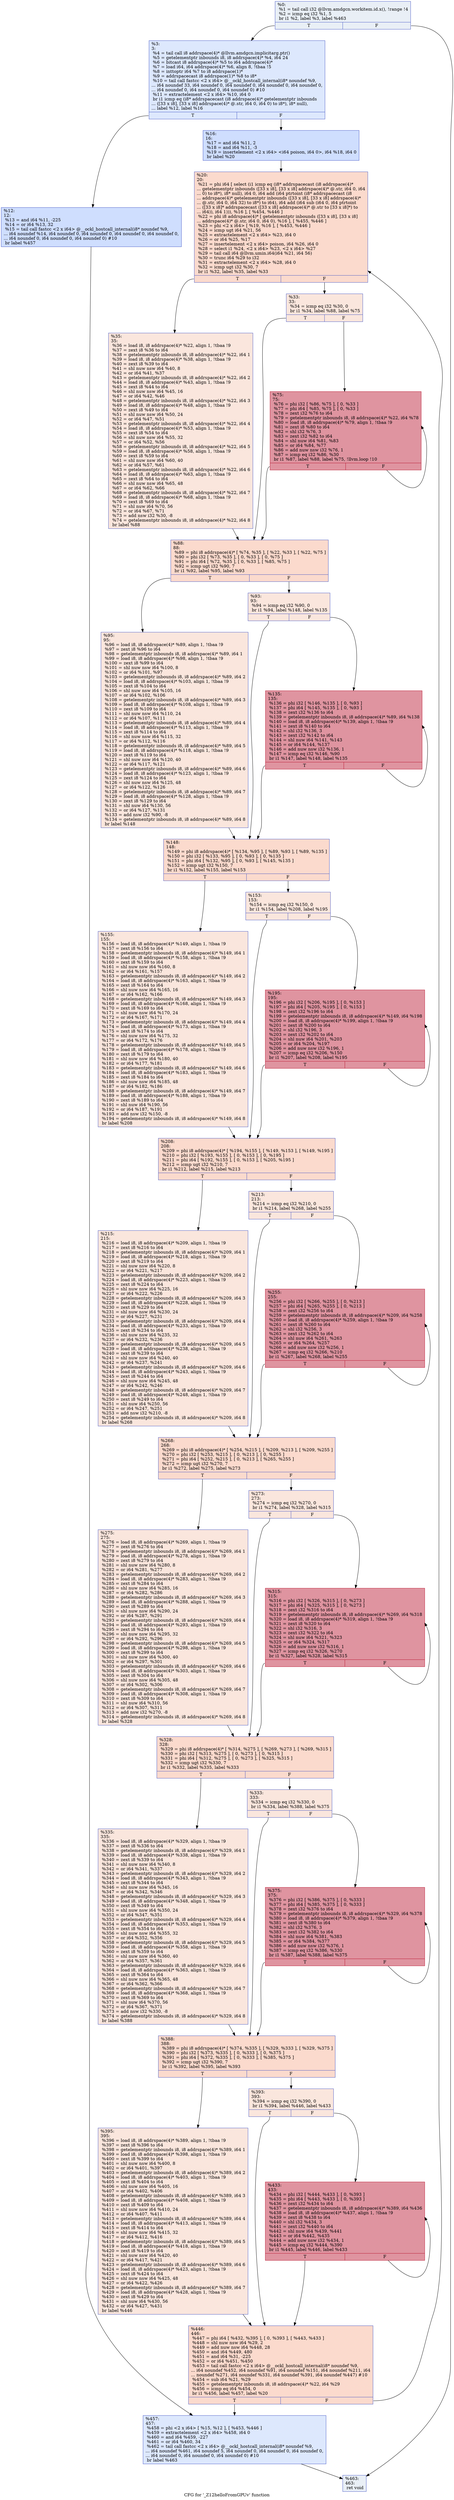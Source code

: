 digraph "CFG for '_Z12helloFromGPUv' function" {
	label="CFG for '_Z12helloFromGPUv' function";

	Node0x494f080 [shape=record,color="#3d50c3ff", style=filled, fillcolor="#cedaeb70",label="{%0:\l  %1 = tail call i32 @llvm.amdgcn.workitem.id.x(), !range !4\l  %2 = icmp eq i32 %1, 5\l  br i1 %2, label %3, label %463\l|{<s0>T|<s1>F}}"];
	Node0x494f080:s0 -> Node0x4950510;
	Node0x494f080:s1 -> Node0x49505a0;
	Node0x4950510 [shape=record,color="#3d50c3ff", style=filled, fillcolor="#b2ccfb70",label="{%3:\l3:                                                \l  %4 = tail call i8 addrspace(4)* @llvm.amdgcn.implicitarg.ptr()\l  %5 = getelementptr inbounds i8, i8 addrspace(4)* %4, i64 24\l  %6 = bitcast i8 addrspace(4)* %5 to i64 addrspace(4)*\l  %7 = load i64, i64 addrspace(4)* %6, align 8, !tbaa !5\l  %8 = inttoptr i64 %7 to i8 addrspace(1)*\l  %9 = addrspacecast i8 addrspace(1)* %8 to i8*\l  %10 = tail call fastcc \<2 x i64\> @__ockl_hostcall_internal(i8* noundef %9,\l... i64 noundef 33, i64 noundef 0, i64 noundef 0, i64 noundef 0, i64 noundef 0,\l... i64 noundef 0, i64 noundef 0, i64 noundef 0) #10\l  %11 = extractelement \<2 x i64\> %10, i64 0\l  br i1 icmp eq (i8* addrspacecast (i8 addrspace(4)* getelementptr inbounds\l... ([33 x i8], [33 x i8] addrspace(4)* @.str, i64 0, i64 0) to i8*), i8* null),\l... label %12, label %16\l|{<s0>T|<s1>F}}"];
	Node0x4950510:s0 -> Node0x4951540;
	Node0x4950510:s1 -> Node0x4951f50;
	Node0x4951540 [shape=record,color="#3d50c3ff", style=filled, fillcolor="#93b5fe70",label="{%12:\l12:                                               \l  %13 = and i64 %11, -225\l  %14 = or i64 %13, 32\l  %15 = tail call fastcc \<2 x i64\> @__ockl_hostcall_internal(i8* noundef %9,\l... i64 noundef %14, i64 noundef 0, i64 noundef 0, i64 noundef 0, i64 noundef 0,\l... i64 noundef 0, i64 noundef 0, i64 noundef 0) #10\l  br label %457\l}"];
	Node0x4951540 -> Node0x4952230;
	Node0x4951f50 [shape=record,color="#3d50c3ff", style=filled, fillcolor="#93b5fe70",label="{%16:\l16:                                               \l  %17 = and i64 %11, 2\l  %18 = and i64 %11, -3\l  %19 = insertelement \<2 x i64\> \<i64 poison, i64 0\>, i64 %18, i64 0\l  br label %20\l}"];
	Node0x4951f50 -> Node0x4952e50;
	Node0x4952e50 [shape=record,color="#3d50c3ff", style=filled, fillcolor="#f7ac8e70",label="{%20:\l20:                                               \l  %21 = phi i64 [ select (i1 icmp eq (i8* addrspacecast (i8 addrspace(4)*\l... getelementptr inbounds ([33 x i8], [33 x i8] addrspace(4)* @.str, i64 0, i64\l... 0) to i8*), i8* null), i64 0, i64 add (i64 ptrtoint (i8* addrspacecast (i8\l... addrspace(4)* getelementptr inbounds ([33 x i8], [33 x i8] addrspace(4)*\l... @.str, i64 0, i64 32) to i8*) to i64), i64 add (i64 sub (i64 0, i64 ptrtoint\l... ([33 x i8]* addrspacecast ([33 x i8] addrspace(4)* @.str to [33 x i8]*) to\l... i64)), i64 1))), %16 ], [ %454, %446 ]\l  %22 = phi i8 addrspace(4)* [ getelementptr inbounds ([33 x i8], [33 x i8]\l... addrspace(4)* @.str, i64 0, i64 0), %16 ], [ %455, %446 ]\l  %23 = phi \<2 x i64\> [ %19, %16 ], [ %453, %446 ]\l  %24 = icmp ugt i64 %21, 56\l  %25 = extractelement \<2 x i64\> %23, i64 0\l  %26 = or i64 %25, %17\l  %27 = insertelement \<2 x i64\> poison, i64 %26, i64 0\l  %28 = select i1 %24, \<2 x i64\> %23, \<2 x i64\> %27\l  %29 = tail call i64 @llvm.umin.i64(i64 %21, i64 56)\l  %30 = trunc i64 %29 to i32\l  %31 = extractelement \<2 x i64\> %28, i64 0\l  %32 = icmp ugt i32 %30, 7\l  br i1 %32, label %35, label %33\l|{<s0>T|<s1>F}}"];
	Node0x4952e50:s0 -> Node0x4952580;
	Node0x4952e50:s1 -> Node0x4952610;
	Node0x4952610 [shape=record,color="#3d50c3ff", style=filled, fillcolor="#f3c7b170",label="{%33:\l33:                                               \l  %34 = icmp eq i32 %30, 0\l  br i1 %34, label %88, label %75\l|{<s0>T|<s1>F}}"];
	Node0x4952610:s0 -> Node0x4954120;
	Node0x4952610:s1 -> Node0x4954170;
	Node0x4952580 [shape=record,color="#3d50c3ff", style=filled, fillcolor="#f3c7b170",label="{%35:\l35:                                               \l  %36 = load i8, i8 addrspace(4)* %22, align 1, !tbaa !9\l  %37 = zext i8 %36 to i64\l  %38 = getelementptr inbounds i8, i8 addrspace(4)* %22, i64 1\l  %39 = load i8, i8 addrspace(4)* %38, align 1, !tbaa !9\l  %40 = zext i8 %39 to i64\l  %41 = shl nuw nsw i64 %40, 8\l  %42 = or i64 %41, %37\l  %43 = getelementptr inbounds i8, i8 addrspace(4)* %22, i64 2\l  %44 = load i8, i8 addrspace(4)* %43, align 1, !tbaa !9\l  %45 = zext i8 %44 to i64\l  %46 = shl nuw nsw i64 %45, 16\l  %47 = or i64 %42, %46\l  %48 = getelementptr inbounds i8, i8 addrspace(4)* %22, i64 3\l  %49 = load i8, i8 addrspace(4)* %48, align 1, !tbaa !9\l  %50 = zext i8 %49 to i64\l  %51 = shl nuw nsw i64 %50, 24\l  %52 = or i64 %47, %51\l  %53 = getelementptr inbounds i8, i8 addrspace(4)* %22, i64 4\l  %54 = load i8, i8 addrspace(4)* %53, align 1, !tbaa !9\l  %55 = zext i8 %54 to i64\l  %56 = shl nuw nsw i64 %55, 32\l  %57 = or i64 %52, %56\l  %58 = getelementptr inbounds i8, i8 addrspace(4)* %22, i64 5\l  %59 = load i8, i8 addrspace(4)* %58, align 1, !tbaa !9\l  %60 = zext i8 %59 to i64\l  %61 = shl nuw nsw i64 %60, 40\l  %62 = or i64 %57, %61\l  %63 = getelementptr inbounds i8, i8 addrspace(4)* %22, i64 6\l  %64 = load i8, i8 addrspace(4)* %63, align 1, !tbaa !9\l  %65 = zext i8 %64 to i64\l  %66 = shl nuw nsw i64 %65, 48\l  %67 = or i64 %62, %66\l  %68 = getelementptr inbounds i8, i8 addrspace(4)* %22, i64 7\l  %69 = load i8, i8 addrspace(4)* %68, align 1, !tbaa !9\l  %70 = zext i8 %69 to i64\l  %71 = shl nuw i64 %70, 56\l  %72 = or i64 %67, %71\l  %73 = add nsw i32 %30, -8\l  %74 = getelementptr inbounds i8, i8 addrspace(4)* %22, i64 8\l  br label %88\l}"];
	Node0x4952580 -> Node0x4954120;
	Node0x4954170 [shape=record,color="#b70d28ff", style=filled, fillcolor="#b70d2870",label="{%75:\l75:                                               \l  %76 = phi i32 [ %86, %75 ], [ 0, %33 ]\l  %77 = phi i64 [ %85, %75 ], [ 0, %33 ]\l  %78 = zext i32 %76 to i64\l  %79 = getelementptr inbounds i8, i8 addrspace(4)* %22, i64 %78\l  %80 = load i8, i8 addrspace(4)* %79, align 1, !tbaa !9\l  %81 = zext i8 %80 to i64\l  %82 = shl i32 %76, 3\l  %83 = zext i32 %82 to i64\l  %84 = shl nuw i64 %81, %83\l  %85 = or i64 %84, %77\l  %86 = add nuw nsw i32 %76, 1\l  %87 = icmp eq i32 %86, %30\l  br i1 %87, label %88, label %75, !llvm.loop !10\l|{<s0>T|<s1>F}}"];
	Node0x4954170:s0 -> Node0x4954120;
	Node0x4954170:s1 -> Node0x4954170;
	Node0x4954120 [shape=record,color="#3d50c3ff", style=filled, fillcolor="#f7ac8e70",label="{%88:\l88:                                               \l  %89 = phi i8 addrspace(4)* [ %74, %35 ], [ %22, %33 ], [ %22, %75 ]\l  %90 = phi i32 [ %73, %35 ], [ 0, %33 ], [ 0, %75 ]\l  %91 = phi i64 [ %72, %35 ], [ 0, %33 ], [ %85, %75 ]\l  %92 = icmp ugt i32 %90, 7\l  br i1 %92, label %95, label %93\l|{<s0>T|<s1>F}}"];
	Node0x4954120:s0 -> Node0x4956e70;
	Node0x4954120:s1 -> Node0x4956ec0;
	Node0x4956ec0 [shape=record,color="#3d50c3ff", style=filled, fillcolor="#f3c7b170",label="{%93:\l93:                                               \l  %94 = icmp eq i32 %90, 0\l  br i1 %94, label %148, label %135\l|{<s0>T|<s1>F}}"];
	Node0x4956ec0:s0 -> Node0x4957090;
	Node0x4956ec0:s1 -> Node0x49570e0;
	Node0x4956e70 [shape=record,color="#3d50c3ff", style=filled, fillcolor="#f3c7b170",label="{%95:\l95:                                               \l  %96 = load i8, i8 addrspace(4)* %89, align 1, !tbaa !9\l  %97 = zext i8 %96 to i64\l  %98 = getelementptr inbounds i8, i8 addrspace(4)* %89, i64 1\l  %99 = load i8, i8 addrspace(4)* %98, align 1, !tbaa !9\l  %100 = zext i8 %99 to i64\l  %101 = shl nuw nsw i64 %100, 8\l  %102 = or i64 %101, %97\l  %103 = getelementptr inbounds i8, i8 addrspace(4)* %89, i64 2\l  %104 = load i8, i8 addrspace(4)* %103, align 1, !tbaa !9\l  %105 = zext i8 %104 to i64\l  %106 = shl nuw nsw i64 %105, 16\l  %107 = or i64 %102, %106\l  %108 = getelementptr inbounds i8, i8 addrspace(4)* %89, i64 3\l  %109 = load i8, i8 addrspace(4)* %108, align 1, !tbaa !9\l  %110 = zext i8 %109 to i64\l  %111 = shl nuw nsw i64 %110, 24\l  %112 = or i64 %107, %111\l  %113 = getelementptr inbounds i8, i8 addrspace(4)* %89, i64 4\l  %114 = load i8, i8 addrspace(4)* %113, align 1, !tbaa !9\l  %115 = zext i8 %114 to i64\l  %116 = shl nuw nsw i64 %115, 32\l  %117 = or i64 %112, %116\l  %118 = getelementptr inbounds i8, i8 addrspace(4)* %89, i64 5\l  %119 = load i8, i8 addrspace(4)* %118, align 1, !tbaa !9\l  %120 = zext i8 %119 to i64\l  %121 = shl nuw nsw i64 %120, 40\l  %122 = or i64 %117, %121\l  %123 = getelementptr inbounds i8, i8 addrspace(4)* %89, i64 6\l  %124 = load i8, i8 addrspace(4)* %123, align 1, !tbaa !9\l  %125 = zext i8 %124 to i64\l  %126 = shl nuw nsw i64 %125, 48\l  %127 = or i64 %122, %126\l  %128 = getelementptr inbounds i8, i8 addrspace(4)* %89, i64 7\l  %129 = load i8, i8 addrspace(4)* %128, align 1, !tbaa !9\l  %130 = zext i8 %129 to i64\l  %131 = shl nuw i64 %130, 56\l  %132 = or i64 %127, %131\l  %133 = add nsw i32 %90, -8\l  %134 = getelementptr inbounds i8, i8 addrspace(4)* %89, i64 8\l  br label %148\l}"];
	Node0x4956e70 -> Node0x4957090;
	Node0x49570e0 [shape=record,color="#b70d28ff", style=filled, fillcolor="#b70d2870",label="{%135:\l135:                                              \l  %136 = phi i32 [ %146, %135 ], [ 0, %93 ]\l  %137 = phi i64 [ %145, %135 ], [ 0, %93 ]\l  %138 = zext i32 %136 to i64\l  %139 = getelementptr inbounds i8, i8 addrspace(4)* %89, i64 %138\l  %140 = load i8, i8 addrspace(4)* %139, align 1, !tbaa !9\l  %141 = zext i8 %140 to i64\l  %142 = shl i32 %136, 3\l  %143 = zext i32 %142 to i64\l  %144 = shl nuw i64 %141, %143\l  %145 = or i64 %144, %137\l  %146 = add nuw nsw i32 %136, 1\l  %147 = icmp eq i32 %146, %90\l  br i1 %147, label %148, label %135\l|{<s0>T|<s1>F}}"];
	Node0x49570e0:s0 -> Node0x4957090;
	Node0x49570e0:s1 -> Node0x49570e0;
	Node0x4957090 [shape=record,color="#3d50c3ff", style=filled, fillcolor="#f7ac8e70",label="{%148:\l148:                                              \l  %149 = phi i8 addrspace(4)* [ %134, %95 ], [ %89, %93 ], [ %89, %135 ]\l  %150 = phi i32 [ %133, %95 ], [ 0, %93 ], [ 0, %135 ]\l  %151 = phi i64 [ %132, %95 ], [ 0, %93 ], [ %145, %135 ]\l  %152 = icmp ugt i32 %150, 7\l  br i1 %152, label %155, label %153\l|{<s0>T|<s1>F}}"];
	Node0x4957090:s0 -> Node0x49595a0;
	Node0x4957090:s1 -> Node0x49595f0;
	Node0x49595f0 [shape=record,color="#3d50c3ff", style=filled, fillcolor="#f3c7b170",label="{%153:\l153:                                              \l  %154 = icmp eq i32 %150, 0\l  br i1 %154, label %208, label %195\l|{<s0>T|<s1>F}}"];
	Node0x49595f0:s0 -> Node0x4959780;
	Node0x49595f0:s1 -> Node0x49597d0;
	Node0x49595a0 [shape=record,color="#3d50c3ff", style=filled, fillcolor="#f3c7b170",label="{%155:\l155:                                              \l  %156 = load i8, i8 addrspace(4)* %149, align 1, !tbaa !9\l  %157 = zext i8 %156 to i64\l  %158 = getelementptr inbounds i8, i8 addrspace(4)* %149, i64 1\l  %159 = load i8, i8 addrspace(4)* %158, align 1, !tbaa !9\l  %160 = zext i8 %159 to i64\l  %161 = shl nuw nsw i64 %160, 8\l  %162 = or i64 %161, %157\l  %163 = getelementptr inbounds i8, i8 addrspace(4)* %149, i64 2\l  %164 = load i8, i8 addrspace(4)* %163, align 1, !tbaa !9\l  %165 = zext i8 %164 to i64\l  %166 = shl nuw nsw i64 %165, 16\l  %167 = or i64 %162, %166\l  %168 = getelementptr inbounds i8, i8 addrspace(4)* %149, i64 3\l  %169 = load i8, i8 addrspace(4)* %168, align 1, !tbaa !9\l  %170 = zext i8 %169 to i64\l  %171 = shl nuw nsw i64 %170, 24\l  %172 = or i64 %167, %171\l  %173 = getelementptr inbounds i8, i8 addrspace(4)* %149, i64 4\l  %174 = load i8, i8 addrspace(4)* %173, align 1, !tbaa !9\l  %175 = zext i8 %174 to i64\l  %176 = shl nuw nsw i64 %175, 32\l  %177 = or i64 %172, %176\l  %178 = getelementptr inbounds i8, i8 addrspace(4)* %149, i64 5\l  %179 = load i8, i8 addrspace(4)* %178, align 1, !tbaa !9\l  %180 = zext i8 %179 to i64\l  %181 = shl nuw nsw i64 %180, 40\l  %182 = or i64 %177, %181\l  %183 = getelementptr inbounds i8, i8 addrspace(4)* %149, i64 6\l  %184 = load i8, i8 addrspace(4)* %183, align 1, !tbaa !9\l  %185 = zext i8 %184 to i64\l  %186 = shl nuw nsw i64 %185, 48\l  %187 = or i64 %182, %186\l  %188 = getelementptr inbounds i8, i8 addrspace(4)* %149, i64 7\l  %189 = load i8, i8 addrspace(4)* %188, align 1, !tbaa !9\l  %190 = zext i8 %189 to i64\l  %191 = shl nuw i64 %190, 56\l  %192 = or i64 %187, %191\l  %193 = add nsw i32 %150, -8\l  %194 = getelementptr inbounds i8, i8 addrspace(4)* %149, i64 8\l  br label %208\l}"];
	Node0x49595a0 -> Node0x4959780;
	Node0x49597d0 [shape=record,color="#b70d28ff", style=filled, fillcolor="#b70d2870",label="{%195:\l195:                                              \l  %196 = phi i32 [ %206, %195 ], [ 0, %153 ]\l  %197 = phi i64 [ %205, %195 ], [ 0, %153 ]\l  %198 = zext i32 %196 to i64\l  %199 = getelementptr inbounds i8, i8 addrspace(4)* %149, i64 %198\l  %200 = load i8, i8 addrspace(4)* %199, align 1, !tbaa !9\l  %201 = zext i8 %200 to i64\l  %202 = shl i32 %196, 3\l  %203 = zext i32 %202 to i64\l  %204 = shl nuw i64 %201, %203\l  %205 = or i64 %204, %197\l  %206 = add nuw nsw i32 %196, 1\l  %207 = icmp eq i32 %206, %150\l  br i1 %207, label %208, label %195\l|{<s0>T|<s1>F}}"];
	Node0x49597d0:s0 -> Node0x4959780;
	Node0x49597d0:s1 -> Node0x49597d0;
	Node0x4959780 [shape=record,color="#3d50c3ff", style=filled, fillcolor="#f7ac8e70",label="{%208:\l208:                                              \l  %209 = phi i8 addrspace(4)* [ %194, %155 ], [ %149, %153 ], [ %149, %195 ]\l  %210 = phi i32 [ %193, %155 ], [ 0, %153 ], [ 0, %195 ]\l  %211 = phi i64 [ %192, %155 ], [ 0, %153 ], [ %205, %195 ]\l  %212 = icmp ugt i32 %210, 7\l  br i1 %212, label %215, label %213\l|{<s0>T|<s1>F}}"];
	Node0x4959780:s0 -> Node0x495b7f0;
	Node0x4959780:s1 -> Node0x495b840;
	Node0x495b840 [shape=record,color="#3d50c3ff", style=filled, fillcolor="#f3c7b170",label="{%213:\l213:                                              \l  %214 = icmp eq i32 %210, 0\l  br i1 %214, label %268, label %255\l|{<s0>T|<s1>F}}"];
	Node0x495b840:s0 -> Node0x495b9d0;
	Node0x495b840:s1 -> Node0x495ba20;
	Node0x495b7f0 [shape=record,color="#3d50c3ff", style=filled, fillcolor="#f3c7b170",label="{%215:\l215:                                              \l  %216 = load i8, i8 addrspace(4)* %209, align 1, !tbaa !9\l  %217 = zext i8 %216 to i64\l  %218 = getelementptr inbounds i8, i8 addrspace(4)* %209, i64 1\l  %219 = load i8, i8 addrspace(4)* %218, align 1, !tbaa !9\l  %220 = zext i8 %219 to i64\l  %221 = shl nuw nsw i64 %220, 8\l  %222 = or i64 %221, %217\l  %223 = getelementptr inbounds i8, i8 addrspace(4)* %209, i64 2\l  %224 = load i8, i8 addrspace(4)* %223, align 1, !tbaa !9\l  %225 = zext i8 %224 to i64\l  %226 = shl nuw nsw i64 %225, 16\l  %227 = or i64 %222, %226\l  %228 = getelementptr inbounds i8, i8 addrspace(4)* %209, i64 3\l  %229 = load i8, i8 addrspace(4)* %228, align 1, !tbaa !9\l  %230 = zext i8 %229 to i64\l  %231 = shl nuw nsw i64 %230, 24\l  %232 = or i64 %227, %231\l  %233 = getelementptr inbounds i8, i8 addrspace(4)* %209, i64 4\l  %234 = load i8, i8 addrspace(4)* %233, align 1, !tbaa !9\l  %235 = zext i8 %234 to i64\l  %236 = shl nuw nsw i64 %235, 32\l  %237 = or i64 %232, %236\l  %238 = getelementptr inbounds i8, i8 addrspace(4)* %209, i64 5\l  %239 = load i8, i8 addrspace(4)* %238, align 1, !tbaa !9\l  %240 = zext i8 %239 to i64\l  %241 = shl nuw nsw i64 %240, 40\l  %242 = or i64 %237, %241\l  %243 = getelementptr inbounds i8, i8 addrspace(4)* %209, i64 6\l  %244 = load i8, i8 addrspace(4)* %243, align 1, !tbaa !9\l  %245 = zext i8 %244 to i64\l  %246 = shl nuw nsw i64 %245, 48\l  %247 = or i64 %242, %246\l  %248 = getelementptr inbounds i8, i8 addrspace(4)* %209, i64 7\l  %249 = load i8, i8 addrspace(4)* %248, align 1, !tbaa !9\l  %250 = zext i8 %249 to i64\l  %251 = shl nuw i64 %250, 56\l  %252 = or i64 %247, %251\l  %253 = add nsw i32 %210, -8\l  %254 = getelementptr inbounds i8, i8 addrspace(4)* %209, i64 8\l  br label %268\l}"];
	Node0x495b7f0 -> Node0x495b9d0;
	Node0x495ba20 [shape=record,color="#b70d28ff", style=filled, fillcolor="#b70d2870",label="{%255:\l255:                                              \l  %256 = phi i32 [ %266, %255 ], [ 0, %213 ]\l  %257 = phi i64 [ %265, %255 ], [ 0, %213 ]\l  %258 = zext i32 %256 to i64\l  %259 = getelementptr inbounds i8, i8 addrspace(4)* %209, i64 %258\l  %260 = load i8, i8 addrspace(4)* %259, align 1, !tbaa !9\l  %261 = zext i8 %260 to i64\l  %262 = shl i32 %256, 3\l  %263 = zext i32 %262 to i64\l  %264 = shl nuw i64 %261, %263\l  %265 = or i64 %264, %257\l  %266 = add nuw nsw i32 %256, 1\l  %267 = icmp eq i32 %266, %210\l  br i1 %267, label %268, label %255\l|{<s0>T|<s1>F}}"];
	Node0x495ba20:s0 -> Node0x495b9d0;
	Node0x495ba20:s1 -> Node0x495ba20;
	Node0x495b9d0 [shape=record,color="#3d50c3ff", style=filled, fillcolor="#f7ac8e70",label="{%268:\l268:                                              \l  %269 = phi i8 addrspace(4)* [ %254, %215 ], [ %209, %213 ], [ %209, %255 ]\l  %270 = phi i32 [ %253, %215 ], [ 0, %213 ], [ 0, %255 ]\l  %271 = phi i64 [ %252, %215 ], [ 0, %213 ], [ %265, %255 ]\l  %272 = icmp ugt i32 %270, 7\l  br i1 %272, label %275, label %273\l|{<s0>T|<s1>F}}"];
	Node0x495b9d0:s0 -> Node0x495e250;
	Node0x495b9d0:s1 -> Node0x495e2a0;
	Node0x495e2a0 [shape=record,color="#3d50c3ff", style=filled, fillcolor="#f3c7b170",label="{%273:\l273:                                              \l  %274 = icmp eq i32 %270, 0\l  br i1 %274, label %328, label %315\l|{<s0>T|<s1>F}}"];
	Node0x495e2a0:s0 -> Node0x495e430;
	Node0x495e2a0:s1 -> Node0x495e480;
	Node0x495e250 [shape=record,color="#3d50c3ff", style=filled, fillcolor="#f3c7b170",label="{%275:\l275:                                              \l  %276 = load i8, i8 addrspace(4)* %269, align 1, !tbaa !9\l  %277 = zext i8 %276 to i64\l  %278 = getelementptr inbounds i8, i8 addrspace(4)* %269, i64 1\l  %279 = load i8, i8 addrspace(4)* %278, align 1, !tbaa !9\l  %280 = zext i8 %279 to i64\l  %281 = shl nuw nsw i64 %280, 8\l  %282 = or i64 %281, %277\l  %283 = getelementptr inbounds i8, i8 addrspace(4)* %269, i64 2\l  %284 = load i8, i8 addrspace(4)* %283, align 1, !tbaa !9\l  %285 = zext i8 %284 to i64\l  %286 = shl nuw nsw i64 %285, 16\l  %287 = or i64 %282, %286\l  %288 = getelementptr inbounds i8, i8 addrspace(4)* %269, i64 3\l  %289 = load i8, i8 addrspace(4)* %288, align 1, !tbaa !9\l  %290 = zext i8 %289 to i64\l  %291 = shl nuw nsw i64 %290, 24\l  %292 = or i64 %287, %291\l  %293 = getelementptr inbounds i8, i8 addrspace(4)* %269, i64 4\l  %294 = load i8, i8 addrspace(4)* %293, align 1, !tbaa !9\l  %295 = zext i8 %294 to i64\l  %296 = shl nuw nsw i64 %295, 32\l  %297 = or i64 %292, %296\l  %298 = getelementptr inbounds i8, i8 addrspace(4)* %269, i64 5\l  %299 = load i8, i8 addrspace(4)* %298, align 1, !tbaa !9\l  %300 = zext i8 %299 to i64\l  %301 = shl nuw nsw i64 %300, 40\l  %302 = or i64 %297, %301\l  %303 = getelementptr inbounds i8, i8 addrspace(4)* %269, i64 6\l  %304 = load i8, i8 addrspace(4)* %303, align 1, !tbaa !9\l  %305 = zext i8 %304 to i64\l  %306 = shl nuw nsw i64 %305, 48\l  %307 = or i64 %302, %306\l  %308 = getelementptr inbounds i8, i8 addrspace(4)* %269, i64 7\l  %309 = load i8, i8 addrspace(4)* %308, align 1, !tbaa !9\l  %310 = zext i8 %309 to i64\l  %311 = shl nuw i64 %310, 56\l  %312 = or i64 %307, %311\l  %313 = add nsw i32 %270, -8\l  %314 = getelementptr inbounds i8, i8 addrspace(4)* %269, i64 8\l  br label %328\l}"];
	Node0x495e250 -> Node0x495e430;
	Node0x495e480 [shape=record,color="#b70d28ff", style=filled, fillcolor="#b70d2870",label="{%315:\l315:                                              \l  %316 = phi i32 [ %326, %315 ], [ 0, %273 ]\l  %317 = phi i64 [ %325, %315 ], [ 0, %273 ]\l  %318 = zext i32 %316 to i64\l  %319 = getelementptr inbounds i8, i8 addrspace(4)* %269, i64 %318\l  %320 = load i8, i8 addrspace(4)* %319, align 1, !tbaa !9\l  %321 = zext i8 %320 to i64\l  %322 = shl i32 %316, 3\l  %323 = zext i32 %322 to i64\l  %324 = shl nuw i64 %321, %323\l  %325 = or i64 %324, %317\l  %326 = add nuw nsw i32 %316, 1\l  %327 = icmp eq i32 %326, %270\l  br i1 %327, label %328, label %315\l|{<s0>T|<s1>F}}"];
	Node0x495e480:s0 -> Node0x495e430;
	Node0x495e480:s1 -> Node0x495e480;
	Node0x495e430 [shape=record,color="#3d50c3ff", style=filled, fillcolor="#f7ac8e70",label="{%328:\l328:                                              \l  %329 = phi i8 addrspace(4)* [ %314, %275 ], [ %269, %273 ], [ %269, %315 ]\l  %330 = phi i32 [ %313, %275 ], [ 0, %273 ], [ 0, %315 ]\l  %331 = phi i64 [ %312, %275 ], [ 0, %273 ], [ %325, %315 ]\l  %332 = icmp ugt i32 %330, 7\l  br i1 %332, label %335, label %333\l|{<s0>T|<s1>F}}"];
	Node0x495e430:s0 -> Node0x494f560;
	Node0x495e430:s1 -> Node0x494f5b0;
	Node0x494f5b0 [shape=record,color="#3d50c3ff", style=filled, fillcolor="#f3c7b170",label="{%333:\l333:                                              \l  %334 = icmp eq i32 %330, 0\l  br i1 %334, label %388, label %375\l|{<s0>T|<s1>F}}"];
	Node0x494f5b0:s0 -> Node0x494f740;
	Node0x494f5b0:s1 -> Node0x494f790;
	Node0x494f560 [shape=record,color="#3d50c3ff", style=filled, fillcolor="#f3c7b170",label="{%335:\l335:                                              \l  %336 = load i8, i8 addrspace(4)* %329, align 1, !tbaa !9\l  %337 = zext i8 %336 to i64\l  %338 = getelementptr inbounds i8, i8 addrspace(4)* %329, i64 1\l  %339 = load i8, i8 addrspace(4)* %338, align 1, !tbaa !9\l  %340 = zext i8 %339 to i64\l  %341 = shl nuw nsw i64 %340, 8\l  %342 = or i64 %341, %337\l  %343 = getelementptr inbounds i8, i8 addrspace(4)* %329, i64 2\l  %344 = load i8, i8 addrspace(4)* %343, align 1, !tbaa !9\l  %345 = zext i8 %344 to i64\l  %346 = shl nuw nsw i64 %345, 16\l  %347 = or i64 %342, %346\l  %348 = getelementptr inbounds i8, i8 addrspace(4)* %329, i64 3\l  %349 = load i8, i8 addrspace(4)* %348, align 1, !tbaa !9\l  %350 = zext i8 %349 to i64\l  %351 = shl nuw nsw i64 %350, 24\l  %352 = or i64 %347, %351\l  %353 = getelementptr inbounds i8, i8 addrspace(4)* %329, i64 4\l  %354 = load i8, i8 addrspace(4)* %353, align 1, !tbaa !9\l  %355 = zext i8 %354 to i64\l  %356 = shl nuw nsw i64 %355, 32\l  %357 = or i64 %352, %356\l  %358 = getelementptr inbounds i8, i8 addrspace(4)* %329, i64 5\l  %359 = load i8, i8 addrspace(4)* %358, align 1, !tbaa !9\l  %360 = zext i8 %359 to i64\l  %361 = shl nuw nsw i64 %360, 40\l  %362 = or i64 %357, %361\l  %363 = getelementptr inbounds i8, i8 addrspace(4)* %329, i64 6\l  %364 = load i8, i8 addrspace(4)* %363, align 1, !tbaa !9\l  %365 = zext i8 %364 to i64\l  %366 = shl nuw nsw i64 %365, 48\l  %367 = or i64 %362, %366\l  %368 = getelementptr inbounds i8, i8 addrspace(4)* %329, i64 7\l  %369 = load i8, i8 addrspace(4)* %368, align 1, !tbaa !9\l  %370 = zext i8 %369 to i64\l  %371 = shl nuw i64 %370, 56\l  %372 = or i64 %367, %371\l  %373 = add nsw i32 %330, -8\l  %374 = getelementptr inbounds i8, i8 addrspace(4)* %329, i64 8\l  br label %388\l}"];
	Node0x494f560 -> Node0x494f740;
	Node0x494f790 [shape=record,color="#b70d28ff", style=filled, fillcolor="#b70d2870",label="{%375:\l375:                                              \l  %376 = phi i32 [ %386, %375 ], [ 0, %333 ]\l  %377 = phi i64 [ %385, %375 ], [ 0, %333 ]\l  %378 = zext i32 %376 to i64\l  %379 = getelementptr inbounds i8, i8 addrspace(4)* %329, i64 %378\l  %380 = load i8, i8 addrspace(4)* %379, align 1, !tbaa !9\l  %381 = zext i8 %380 to i64\l  %382 = shl i32 %376, 3\l  %383 = zext i32 %382 to i64\l  %384 = shl nuw i64 %381, %383\l  %385 = or i64 %384, %377\l  %386 = add nuw nsw i32 %376, 1\l  %387 = icmp eq i32 %386, %330\l  br i1 %387, label %388, label %375\l|{<s0>T|<s1>F}}"];
	Node0x494f790:s0 -> Node0x494f740;
	Node0x494f790:s1 -> Node0x494f790;
	Node0x494f740 [shape=record,color="#3d50c3ff", style=filled, fillcolor="#f7ac8e70",label="{%388:\l388:                                              \l  %389 = phi i8 addrspace(4)* [ %374, %335 ], [ %329, %333 ], [ %329, %375 ]\l  %390 = phi i32 [ %373, %335 ], [ 0, %333 ], [ 0, %375 ]\l  %391 = phi i64 [ %372, %335 ], [ 0, %333 ], [ %385, %375 ]\l  %392 = icmp ugt i32 %390, 7\l  br i1 %392, label %395, label %393\l|{<s0>T|<s1>F}}"];
	Node0x494f740:s0 -> Node0x4963750;
	Node0x494f740:s1 -> Node0x49637a0;
	Node0x49637a0 [shape=record,color="#3d50c3ff", style=filled, fillcolor="#f3c7b170",label="{%393:\l393:                                              \l  %394 = icmp eq i32 %390, 0\l  br i1 %394, label %446, label %433\l|{<s0>T|<s1>F}}"];
	Node0x49637a0:s0 -> Node0x49532c0;
	Node0x49637a0:s1 -> Node0x4963930;
	Node0x4963750 [shape=record,color="#3d50c3ff", style=filled, fillcolor="#f3c7b170",label="{%395:\l395:                                              \l  %396 = load i8, i8 addrspace(4)* %389, align 1, !tbaa !9\l  %397 = zext i8 %396 to i64\l  %398 = getelementptr inbounds i8, i8 addrspace(4)* %389, i64 1\l  %399 = load i8, i8 addrspace(4)* %398, align 1, !tbaa !9\l  %400 = zext i8 %399 to i64\l  %401 = shl nuw nsw i64 %400, 8\l  %402 = or i64 %401, %397\l  %403 = getelementptr inbounds i8, i8 addrspace(4)* %389, i64 2\l  %404 = load i8, i8 addrspace(4)* %403, align 1, !tbaa !9\l  %405 = zext i8 %404 to i64\l  %406 = shl nuw nsw i64 %405, 16\l  %407 = or i64 %402, %406\l  %408 = getelementptr inbounds i8, i8 addrspace(4)* %389, i64 3\l  %409 = load i8, i8 addrspace(4)* %408, align 1, !tbaa !9\l  %410 = zext i8 %409 to i64\l  %411 = shl nuw nsw i64 %410, 24\l  %412 = or i64 %407, %411\l  %413 = getelementptr inbounds i8, i8 addrspace(4)* %389, i64 4\l  %414 = load i8, i8 addrspace(4)* %413, align 1, !tbaa !9\l  %415 = zext i8 %414 to i64\l  %416 = shl nuw nsw i64 %415, 32\l  %417 = or i64 %412, %416\l  %418 = getelementptr inbounds i8, i8 addrspace(4)* %389, i64 5\l  %419 = load i8, i8 addrspace(4)* %418, align 1, !tbaa !9\l  %420 = zext i8 %419 to i64\l  %421 = shl nuw nsw i64 %420, 40\l  %422 = or i64 %417, %421\l  %423 = getelementptr inbounds i8, i8 addrspace(4)* %389, i64 6\l  %424 = load i8, i8 addrspace(4)* %423, align 1, !tbaa !9\l  %425 = zext i8 %424 to i64\l  %426 = shl nuw nsw i64 %425, 48\l  %427 = or i64 %422, %426\l  %428 = getelementptr inbounds i8, i8 addrspace(4)* %389, i64 7\l  %429 = load i8, i8 addrspace(4)* %428, align 1, !tbaa !9\l  %430 = zext i8 %429 to i64\l  %431 = shl nuw i64 %430, 56\l  %432 = or i64 %427, %431\l  br label %446\l}"];
	Node0x4963750 -> Node0x49532c0;
	Node0x4963930 [shape=record,color="#b70d28ff", style=filled, fillcolor="#b70d2870",label="{%433:\l433:                                              \l  %434 = phi i32 [ %444, %433 ], [ 0, %393 ]\l  %435 = phi i64 [ %443, %433 ], [ 0, %393 ]\l  %436 = zext i32 %434 to i64\l  %437 = getelementptr inbounds i8, i8 addrspace(4)* %389, i64 %436\l  %438 = load i8, i8 addrspace(4)* %437, align 1, !tbaa !9\l  %439 = zext i8 %438 to i64\l  %440 = shl i32 %434, 3\l  %441 = zext i32 %440 to i64\l  %442 = shl nuw i64 %439, %441\l  %443 = or i64 %442, %435\l  %444 = add nuw nsw i32 %434, 1\l  %445 = icmp eq i32 %444, %390\l  br i1 %445, label %446, label %433\l|{<s0>T|<s1>F}}"];
	Node0x4963930:s0 -> Node0x49532c0;
	Node0x4963930:s1 -> Node0x4963930;
	Node0x49532c0 [shape=record,color="#3d50c3ff", style=filled, fillcolor="#f7ac8e70",label="{%446:\l446:                                              \l  %447 = phi i64 [ %432, %395 ], [ 0, %393 ], [ %443, %433 ]\l  %448 = shl nuw nsw i64 %29, 2\l  %449 = add nuw nsw i64 %448, 28\l  %450 = and i64 %449, 480\l  %451 = and i64 %31, -225\l  %452 = or i64 %451, %450\l  %453 = tail call fastcc \<2 x i64\> @__ockl_hostcall_internal(i8* noundef %9,\l... i64 noundef %452, i64 noundef %91, i64 noundef %151, i64 noundef %211, i64\l... noundef %271, i64 noundef %331, i64 noundef %391, i64 noundef %447) #10\l  %454 = sub i64 %21, %29\l  %455 = getelementptr inbounds i8, i8 addrspace(4)* %22, i64 %29\l  %456 = icmp eq i64 %454, 0\l  br i1 %456, label %457, label %20\l|{<s0>T|<s1>F}}"];
	Node0x49532c0:s0 -> Node0x4952230;
	Node0x49532c0:s1 -> Node0x4952e50;
	Node0x4952230 [shape=record,color="#3d50c3ff", style=filled, fillcolor="#b2ccfb70",label="{%457:\l457:                                              \l  %458 = phi \<2 x i64\> [ %15, %12 ], [ %453, %446 ]\l  %459 = extractelement \<2 x i64\> %458, i64 0\l  %460 = and i64 %459, -227\l  %461 = or i64 %460, 34\l  %462 = tail call fastcc \<2 x i64\> @__ockl_hostcall_internal(i8* noundef %9,\l... i64 noundef %461, i64 noundef 5, i64 noundef 0, i64 noundef 0, i64 noundef 0,\l... i64 noundef 0, i64 noundef 0, i64 noundef 0) #10\l  br label %463\l}"];
	Node0x4952230 -> Node0x49505a0;
	Node0x49505a0 [shape=record,color="#3d50c3ff", style=filled, fillcolor="#cedaeb70",label="{%463:\l463:                                              \l  ret void\l}"];
}
